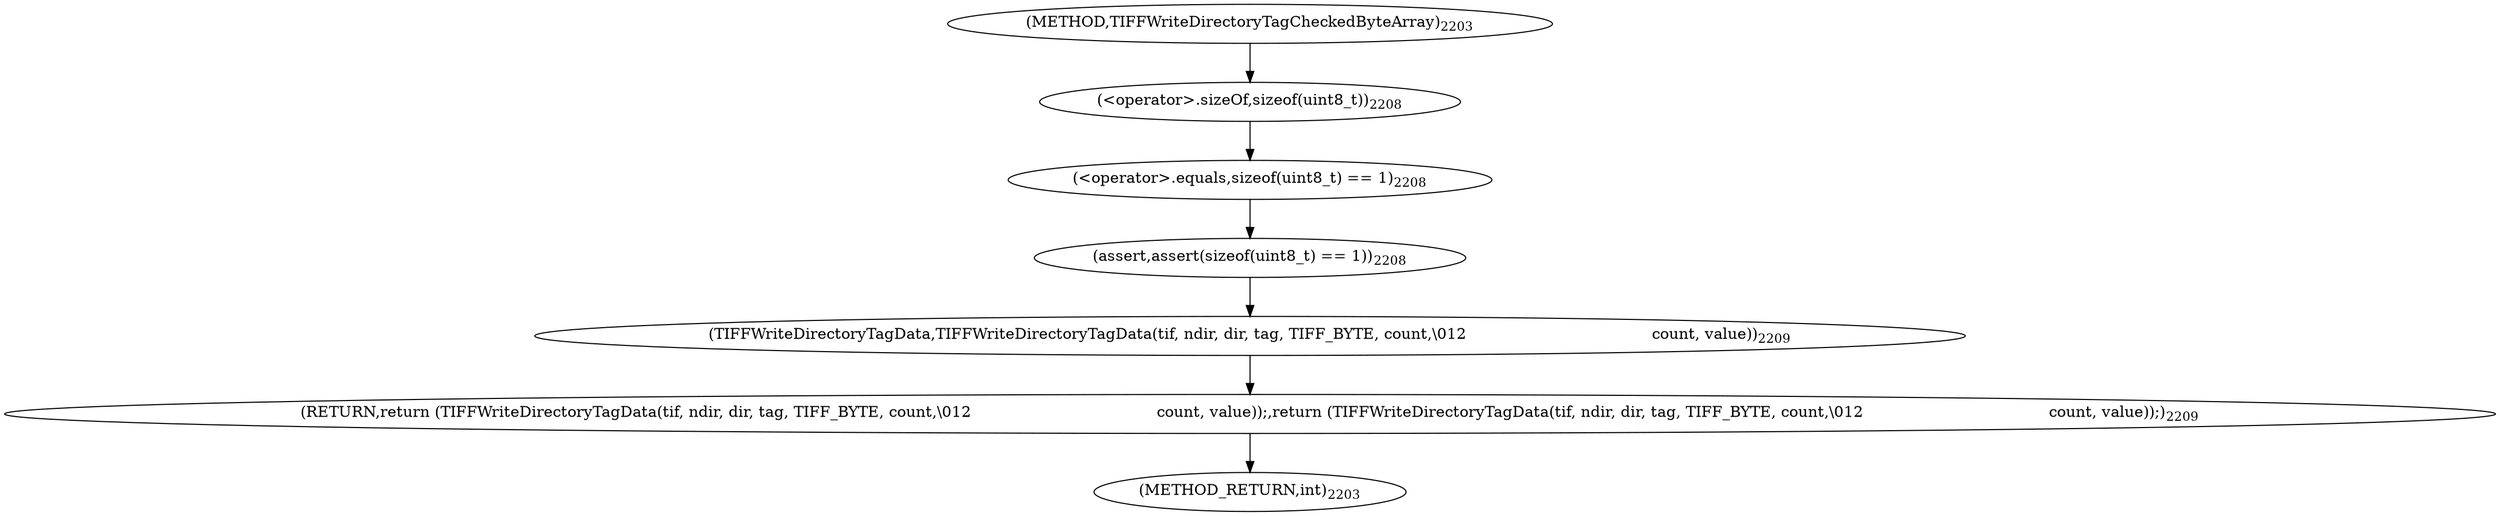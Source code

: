 digraph "TIFFWriteDirectoryTagCheckedByteArray" {  
"69911" [label = <(assert,assert(sizeof(uint8_t) == 1))<SUB>2208</SUB>> ]
"69916" [label = <(RETURN,return (TIFFWriteDirectoryTagData(tif, ndir, dir, tag, TIFF_BYTE, count,\012                                      count, value));,return (TIFFWriteDirectoryTagData(tif, ndir, dir, tag, TIFF_BYTE, count,\012                                      count, value));)<SUB>2209</SUB>> ]
"69912" [label = <(&lt;operator&gt;.equals,sizeof(uint8_t) == 1)<SUB>2208</SUB>> ]
"69917" [label = <(TIFFWriteDirectoryTagData,TIFFWriteDirectoryTagData(tif, ndir, dir, tag, TIFF_BYTE, count,\012                                      count, value))<SUB>2209</SUB>> ]
"69913" [label = <(&lt;operator&gt;.sizeOf,sizeof(uint8_t))<SUB>2208</SUB>> ]
"69903" [label = <(METHOD,TIFFWriteDirectoryTagCheckedByteArray)<SUB>2203</SUB>> ]
"69926" [label = <(METHOD_RETURN,int)<SUB>2203</SUB>> ]
  "69911" -> "69917" 
  "69916" -> "69926" 
  "69912" -> "69911" 
  "69917" -> "69916" 
  "69913" -> "69912" 
  "69903" -> "69913" 
}

